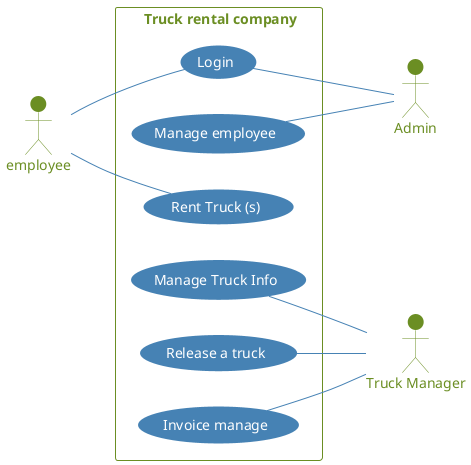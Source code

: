 @startuml Truck
actor employee
actor Admin
actor "Truck Manager" as TM
left to right direction
skinparam actor{
    FontColor OliveDrab
    BackgroundColor OliveDrab
    BorderColor OliveDrab
    Shadowing false
}
skinparam usecase {
    FontColor White 
    ArrowColor SteelBlue
    BackgroundColor SteelBlue
    BorderColor SteelBlue
    Shadowing false
}
skinparam rectangle{    
    FontColor OliveDrab
    BorderColor OliveDrab
    Shadowing false
}
rectangle " Truck rental company"{
   employee -- (Login)
   (Login) -- Admin
   (Manage employee) -- Admin
   employee -- (Rent Truck &#40;s&#41;)
   (Manage Truck Info) -- TM
   (Release a truck) -- TM
   (Invoice manage) -- TM
}
@enduml